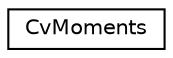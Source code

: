digraph "Graphical Class Hierarchy"
{
 // LATEX_PDF_SIZE
  edge [fontname="Helvetica",fontsize="10",labelfontname="Helvetica",labelfontsize="10"];
  node [fontname="Helvetica",fontsize="10",shape=record];
  rankdir="LR";
  Node0 [label="CvMoments",height=0.2,width=0.4,color="black", fillcolor="white", style="filled",URL="$struct_cv_moments.html",tooltip=" "];
}
